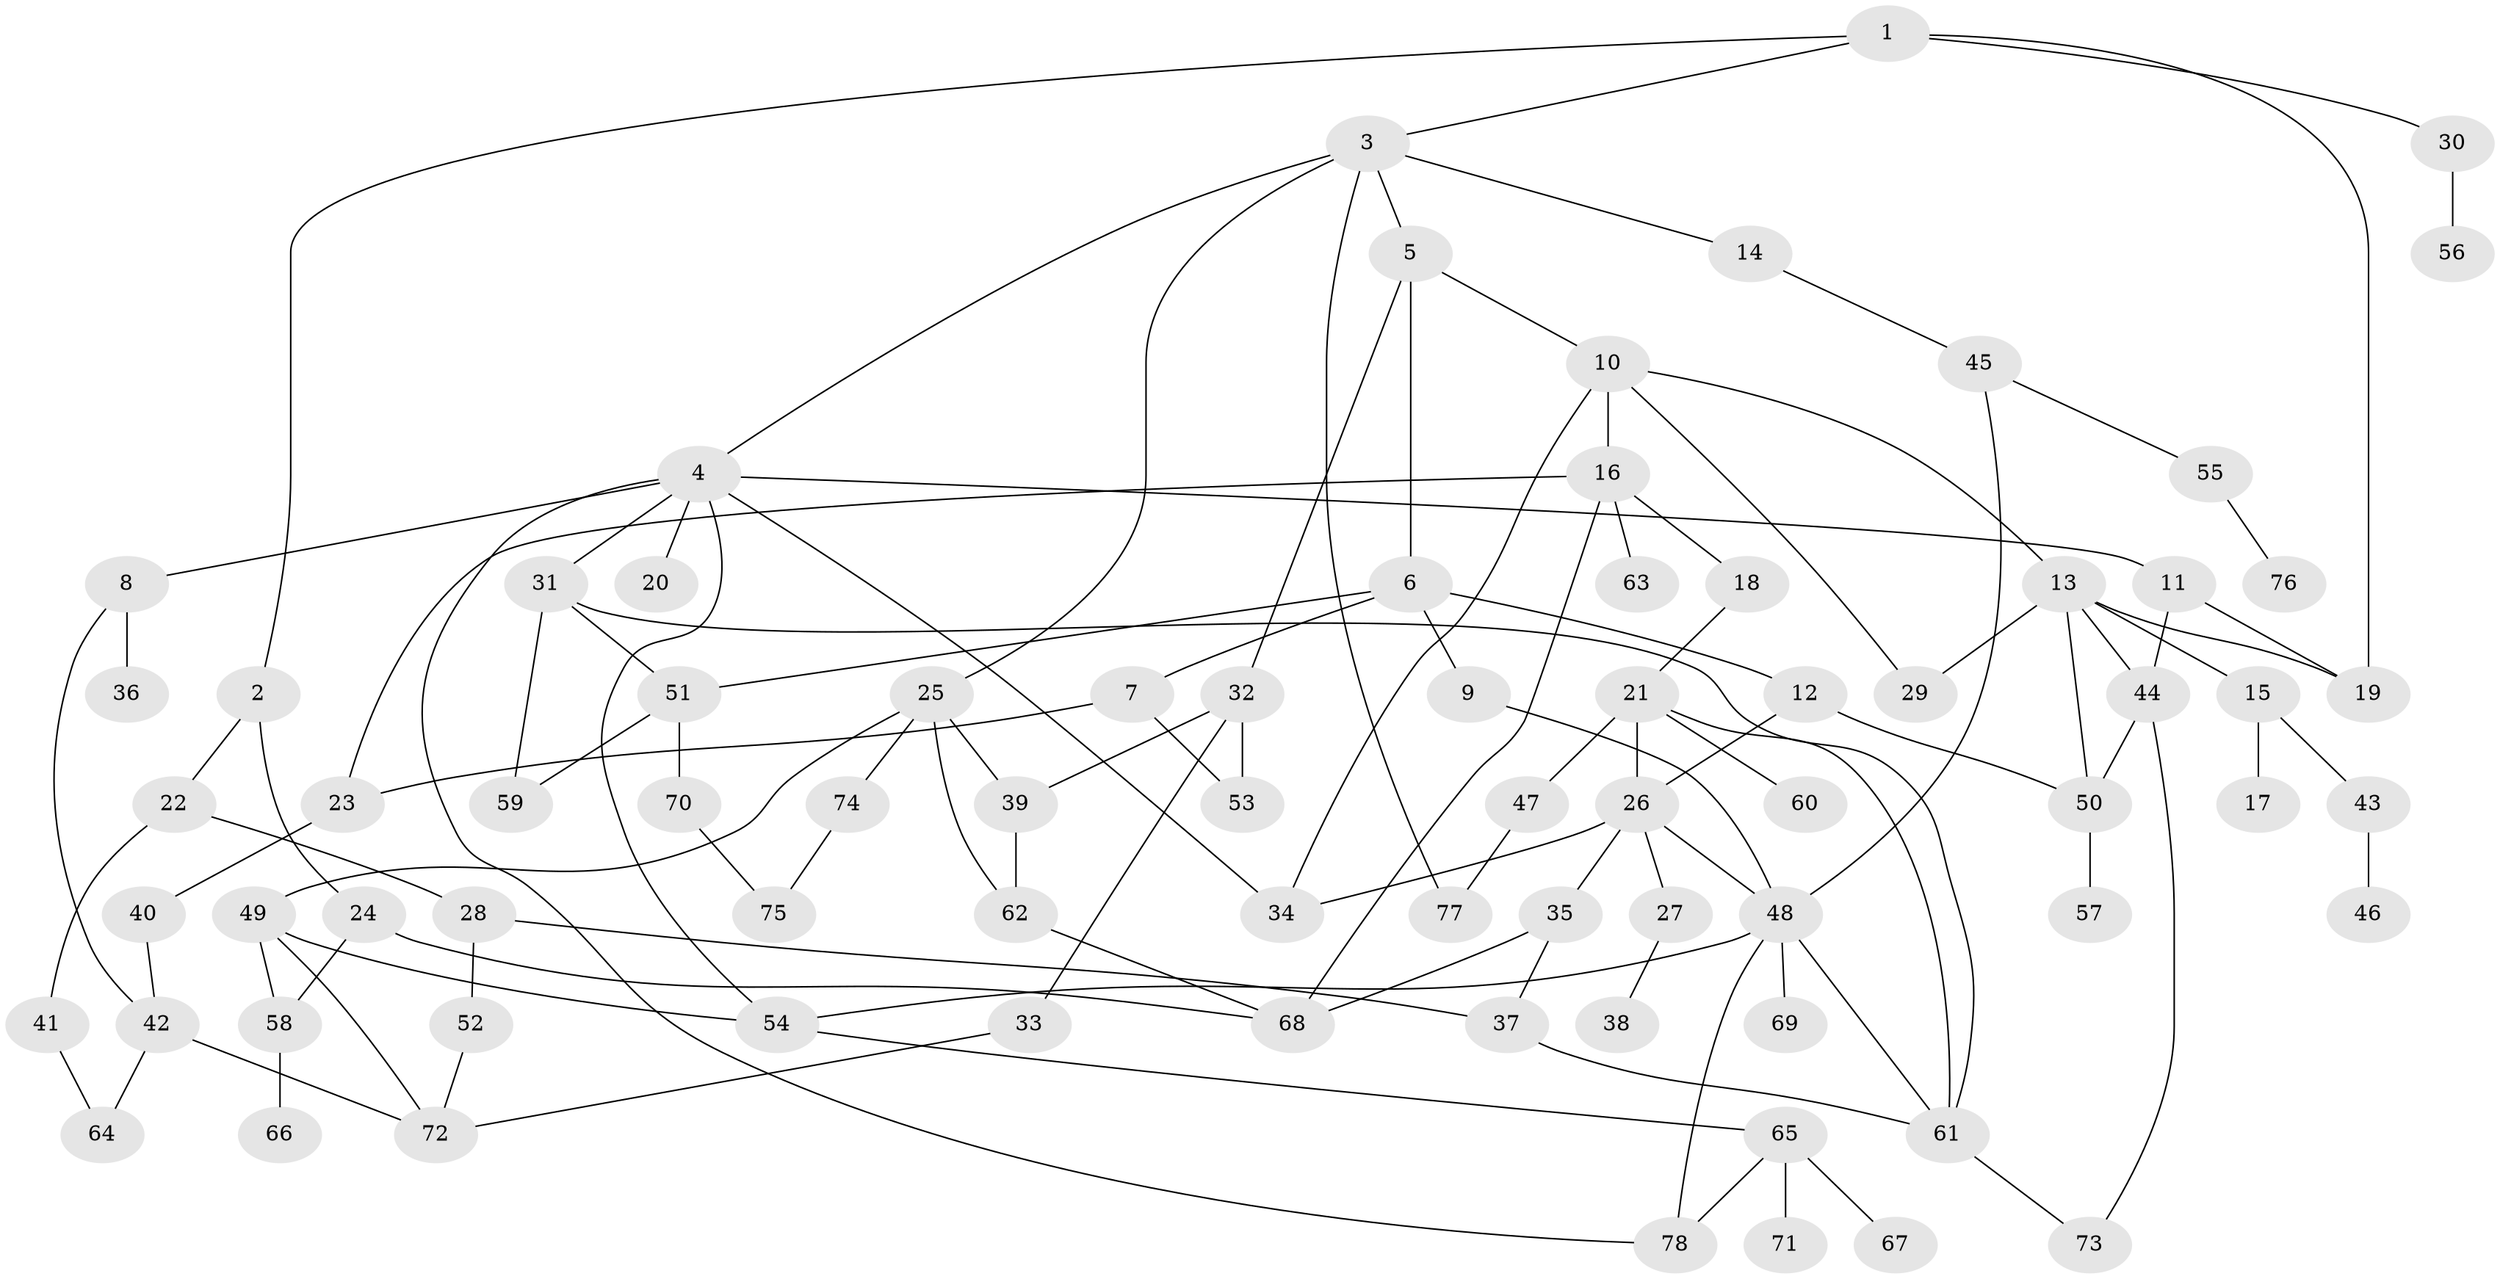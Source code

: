// Generated by graph-tools (version 1.1) at 2025/10/02/27/25 16:10:55]
// undirected, 78 vertices, 114 edges
graph export_dot {
graph [start="1"]
  node [color=gray90,style=filled];
  1;
  2;
  3;
  4;
  5;
  6;
  7;
  8;
  9;
  10;
  11;
  12;
  13;
  14;
  15;
  16;
  17;
  18;
  19;
  20;
  21;
  22;
  23;
  24;
  25;
  26;
  27;
  28;
  29;
  30;
  31;
  32;
  33;
  34;
  35;
  36;
  37;
  38;
  39;
  40;
  41;
  42;
  43;
  44;
  45;
  46;
  47;
  48;
  49;
  50;
  51;
  52;
  53;
  54;
  55;
  56;
  57;
  58;
  59;
  60;
  61;
  62;
  63;
  64;
  65;
  66;
  67;
  68;
  69;
  70;
  71;
  72;
  73;
  74;
  75;
  76;
  77;
  78;
  1 -- 2;
  1 -- 3;
  1 -- 30;
  1 -- 19;
  2 -- 22;
  2 -- 24;
  3 -- 4;
  3 -- 5;
  3 -- 14;
  3 -- 25;
  3 -- 77;
  4 -- 8;
  4 -- 11;
  4 -- 20;
  4 -- 31;
  4 -- 34;
  4 -- 54;
  4 -- 78;
  5 -- 6;
  5 -- 10;
  5 -- 32;
  6 -- 7;
  6 -- 9;
  6 -- 12;
  6 -- 51;
  7 -- 53;
  7 -- 23;
  8 -- 36;
  8 -- 42;
  9 -- 48;
  10 -- 13;
  10 -- 16;
  10 -- 29;
  10 -- 34;
  11 -- 44;
  11 -- 19;
  12 -- 26;
  12 -- 50;
  13 -- 15;
  13 -- 19;
  13 -- 29;
  13 -- 44;
  13 -- 50;
  14 -- 45;
  15 -- 17;
  15 -- 43;
  16 -- 18;
  16 -- 23;
  16 -- 63;
  16 -- 68;
  18 -- 21;
  21 -- 47;
  21 -- 60;
  21 -- 61;
  21 -- 26;
  22 -- 28;
  22 -- 41;
  23 -- 40;
  24 -- 58;
  24 -- 68;
  25 -- 49;
  25 -- 62;
  25 -- 74;
  25 -- 39;
  26 -- 27;
  26 -- 35;
  26 -- 48;
  26 -- 34;
  27 -- 38;
  28 -- 37;
  28 -- 52;
  30 -- 56;
  31 -- 59;
  31 -- 61;
  31 -- 51;
  32 -- 33;
  32 -- 39;
  32 -- 53;
  33 -- 72;
  35 -- 68;
  35 -- 37;
  37 -- 61;
  39 -- 62;
  40 -- 42;
  41 -- 64;
  42 -- 64;
  42 -- 72;
  43 -- 46;
  44 -- 50;
  44 -- 73;
  45 -- 55;
  45 -- 48;
  47 -- 77;
  48 -- 61;
  48 -- 69;
  48 -- 54;
  48 -- 78;
  49 -- 72;
  49 -- 58;
  49 -- 54;
  50 -- 57;
  51 -- 59;
  51 -- 70;
  52 -- 72;
  54 -- 65;
  55 -- 76;
  58 -- 66;
  61 -- 73;
  62 -- 68;
  65 -- 67;
  65 -- 71;
  65 -- 78;
  70 -- 75;
  74 -- 75;
}

